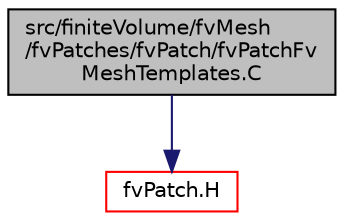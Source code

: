 digraph "src/finiteVolume/fvMesh/fvPatches/fvPatch/fvPatchFvMeshTemplates.C"
{
  bgcolor="transparent";
  edge [fontname="Helvetica",fontsize="10",labelfontname="Helvetica",labelfontsize="10"];
  node [fontname="Helvetica",fontsize="10",shape=record];
  Node1 [label="src/finiteVolume/fvMesh\l/fvPatches/fvPatch/fvPatchFv\lMeshTemplates.C",height=0.2,width=0.4,color="black", fillcolor="grey75", style="filled", fontcolor="black"];
  Node1 -> Node2 [color="midnightblue",fontsize="10",style="solid",fontname="Helvetica"];
  Node2 [label="fvPatch.H",height=0.2,width=0.4,color="red",URL="$a06104.html"];
}
